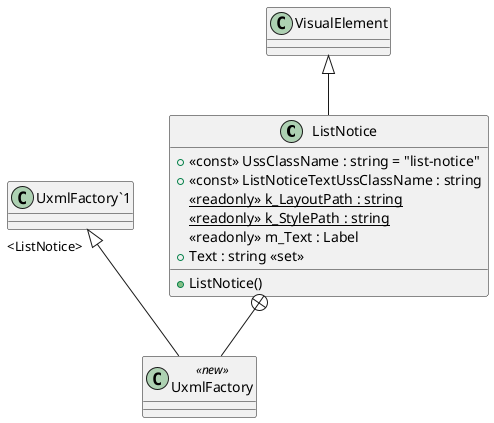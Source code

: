 @startuml
class ListNotice {
    + <<const>> UssClassName : string = "list-notice"
    + <<const>> ListNoticeTextUssClassName : string
    {static} <<readonly>> k_LayoutPath : string
    {static} <<readonly>> k_StylePath : string
    <<readonly>> m_Text : Label
    + ListNotice()
    + Text : string <<set>>
}
class UxmlFactory <<new>> {
}
VisualElement <|-- ListNotice
ListNotice +-- UxmlFactory
"UxmlFactory`1" "<ListNotice>" <|-- UxmlFactory
@enduml
